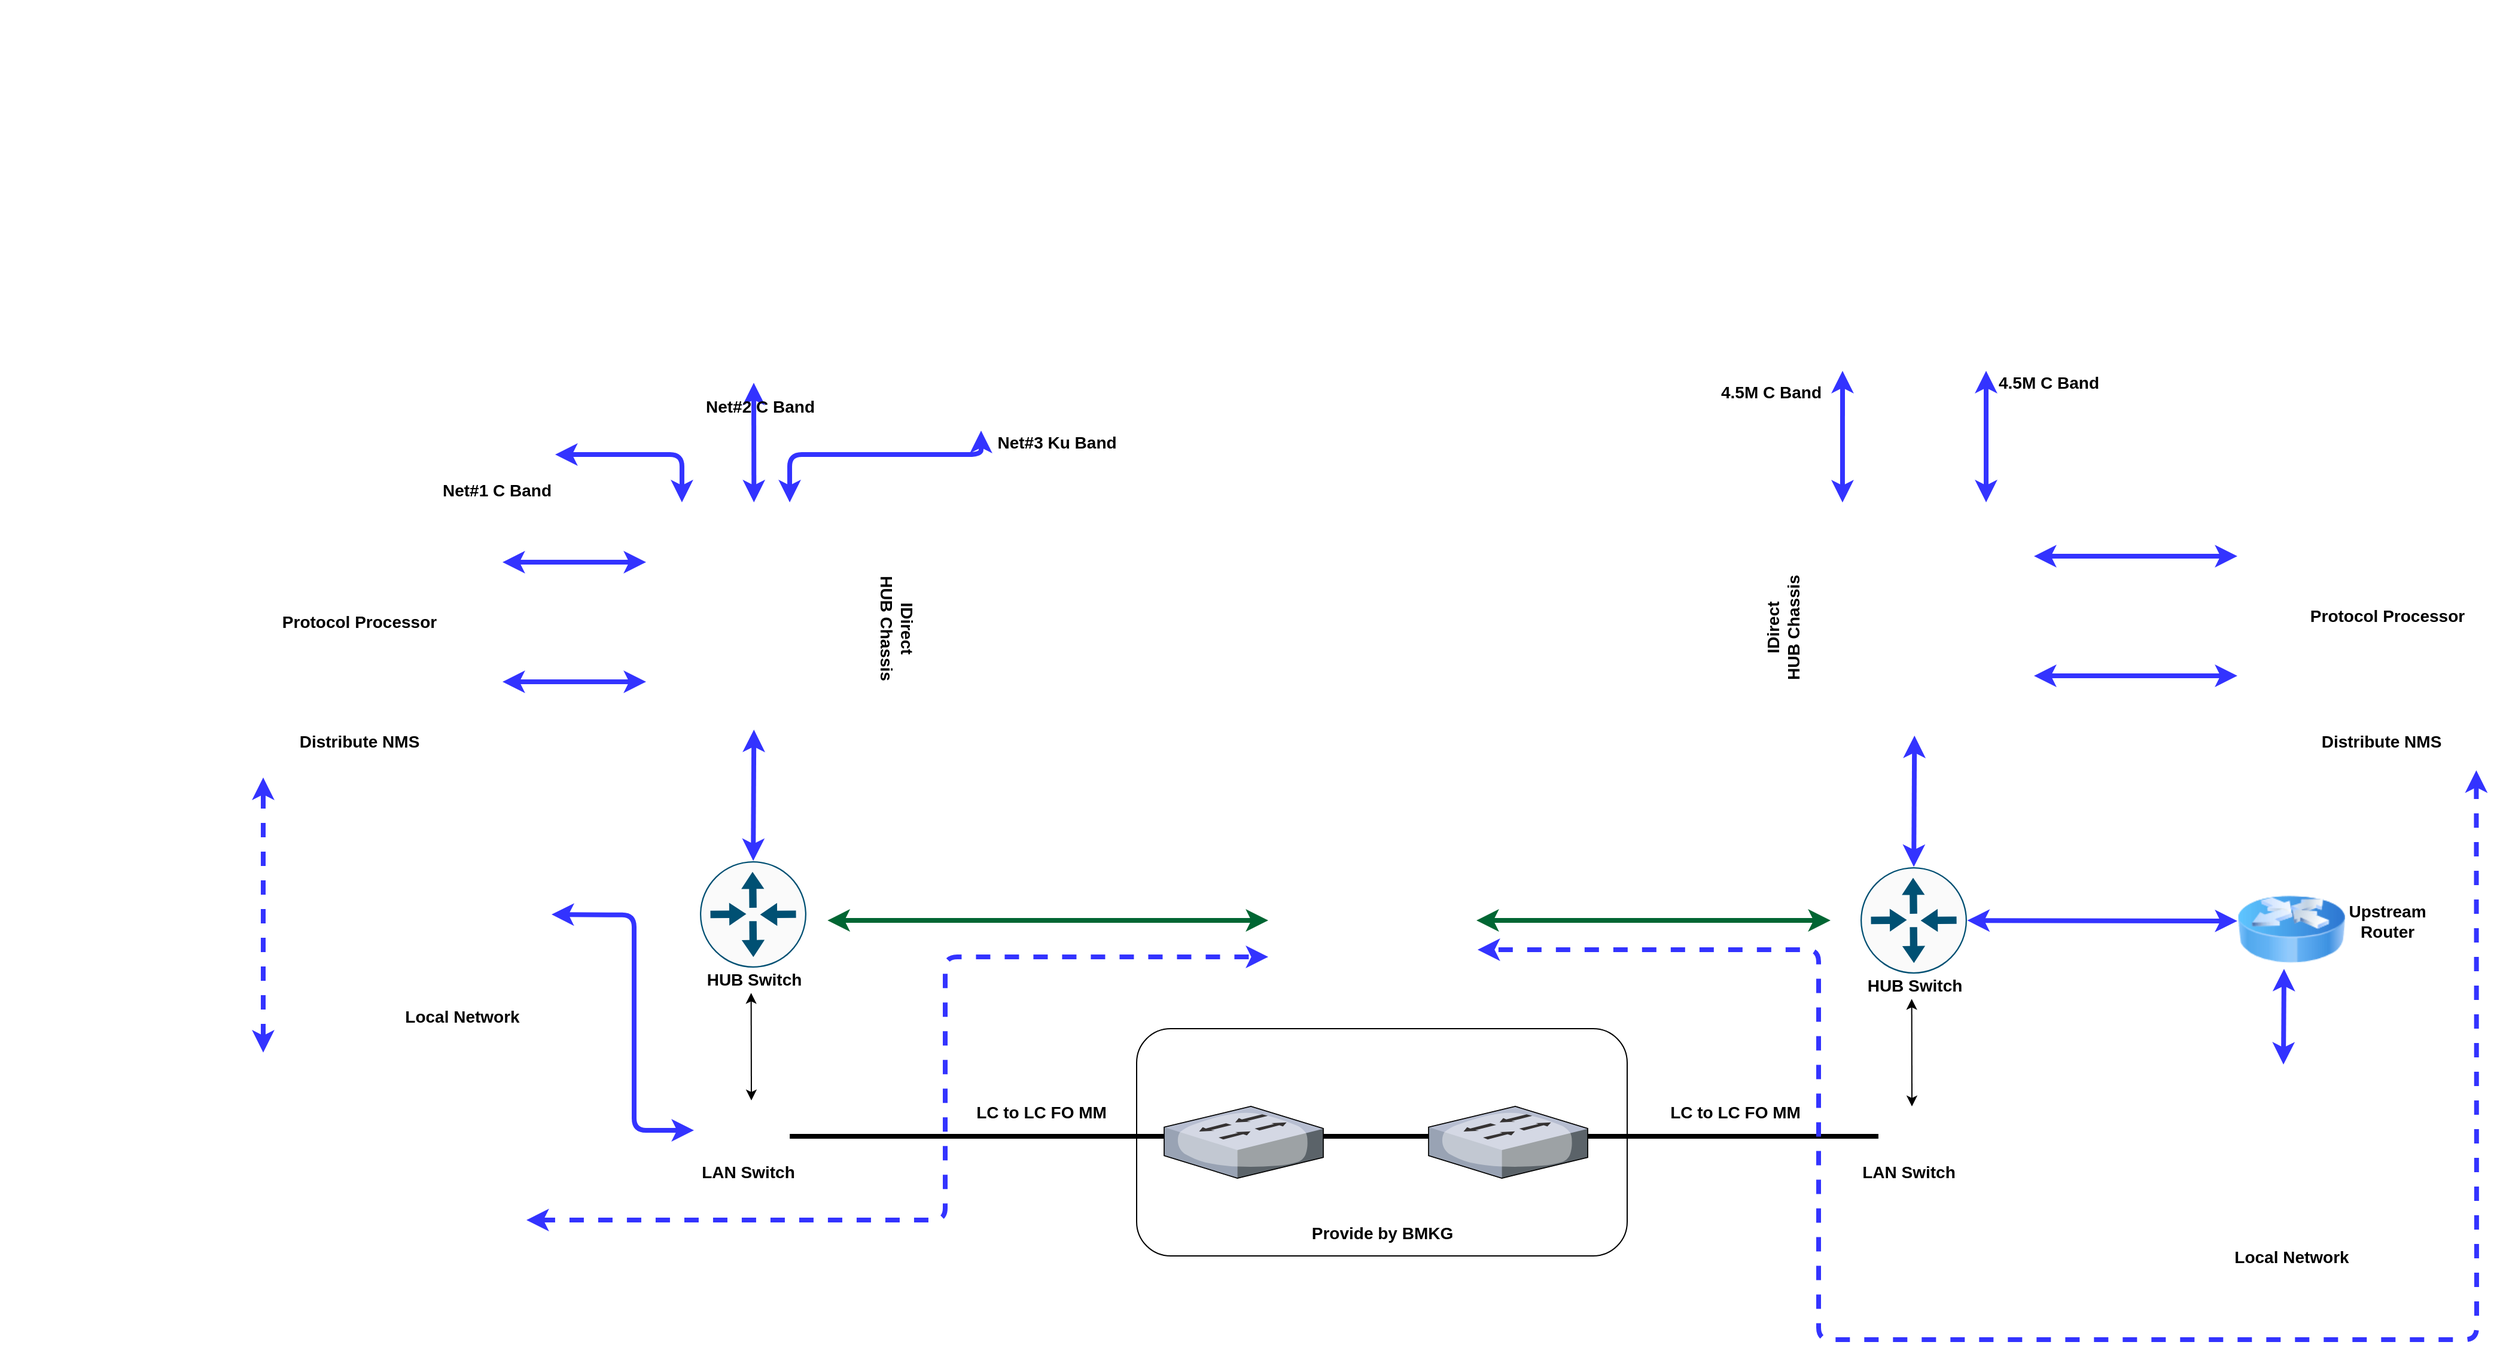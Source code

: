 <mxfile version="14.5.7" type="github">
  <diagram id="yCUWyppLQpPTohpj3Qdh" name="Page-1">
    <mxGraphModel dx="3031" dy="1100" grid="1" gridSize="10" guides="1" tooltips="1" connect="1" arrows="1" fold="1" page="1" pageScale="1" pageWidth="827" pageHeight="1169" math="0" shadow="0">
      <root>
        <mxCell id="0" />
        <mxCell id="1" parent="0" />
        <mxCell id="Th65c8opwPP33r4rbUSn-82" value="" style="shape=image;verticalLabelPosition=bottom;labelBackgroundColor=#ffffff;verticalAlign=top;aspect=fixed;imageAspect=0;image=https://www.idirect.net/wp-content/uploads/2018/11/Series-15100-270-235.jpg;" vertex="1" parent="1">
          <mxGeometry x="954.74" y="467" width="302.17" height="263" as="geometry" />
        </mxCell>
        <mxCell id="Th65c8opwPP33r4rbUSn-81" value="" style="shape=image;verticalLabelPosition=bottom;labelBackgroundColor=#ffffff;verticalAlign=top;aspect=fixed;imageAspect=0;image=https://www.idirect.net/wp-content/uploads/2018/11/Series-15100-270-235.jpg;" vertex="1" parent="1">
          <mxGeometry x="-10" y="467" width="302.17" height="263" as="geometry" />
        </mxCell>
        <mxCell id="Th65c8opwPP33r4rbUSn-1" value="" style="shape=image;html=1;verticalAlign=top;verticalLabelPosition=bottom;labelBackgroundColor=#ffffff;imageAspect=0;aspect=fixed;image=https://cdn3.iconfinder.com/data/icons/technology-1-1/512/technology-machine-electronic-device-17-128.png" vertex="1" parent="1">
          <mxGeometry x="606" y="80" width="128" height="128" as="geometry" />
        </mxCell>
        <mxCell id="Th65c8opwPP33r4rbUSn-4" value="" style="shape=image;html=1;verticalAlign=top;verticalLabelPosition=bottom;labelBackgroundColor=#ffffff;imageAspect=0;aspect=fixed;image=https://cdn2.iconfinder.com/data/icons/electronics-17/24/electronics-11-128.png" vertex="1" parent="1">
          <mxGeometry x="80" y="270" width="128" height="128" as="geometry" />
        </mxCell>
        <mxCell id="Th65c8opwPP33r4rbUSn-5" value="" style="shape=image;html=1;verticalAlign=top;verticalLabelPosition=bottom;labelBackgroundColor=#ffffff;imageAspect=0;aspect=fixed;image=https://cdn2.iconfinder.com/data/icons/electronics-17/24/electronics-11-128.png" vertex="1" parent="1">
          <mxGeometry x="270" y="340" width="100" height="100" as="geometry" />
        </mxCell>
        <mxCell id="Th65c8opwPP33r4rbUSn-6" value="" style="shape=image;html=1;verticalAlign=top;verticalLabelPosition=bottom;labelBackgroundColor=#ffffff;imageAspect=0;aspect=fixed;image=https://cdn2.iconfinder.com/data/icons/electronics-17/24/electronics-11-128.png" vertex="1" parent="1">
          <mxGeometry x="-120" y="380" width="100" height="100" as="geometry" />
        </mxCell>
        <mxCell id="Th65c8opwPP33r4rbUSn-8" value="" style="shape=image;verticalLabelPosition=bottom;labelBackgroundColor=#ffffff;verticalAlign=top;aspect=fixed;imageAspect=0;image=https://www.barnonetech.com/wp-content/uploads/2018/01/Dell-EMC-Gen14-R940-Front-600x275.png;" vertex="1" parent="1">
          <mxGeometry x="-300" y="520" width="218.49" height="100" as="geometry" />
        </mxCell>
        <mxCell id="Th65c8opwPP33r4rbUSn-9" value="" style="shape=image;verticalLabelPosition=bottom;labelBackgroundColor=#ffffff;verticalAlign=top;aspect=fixed;imageAspect=0;image=https://www.barnonetech.com/wp-content/uploads/2018/01/Dell-EMC-Gen14-R940-Front-600x275.png;" vertex="1" parent="1">
          <mxGeometry x="-300" y="620" width="218.49" height="100" as="geometry" />
        </mxCell>
        <mxCell id="Th65c8opwPP33r4rbUSn-10" value="" style="endArrow=classic;startArrow=classic;html=1;strokeColor=#3333FF;strokeWidth=4;" edge="1" parent="1">
          <mxGeometry width="50" height="50" relative="1" as="geometry">
            <mxPoint x="40" y="550" as="sourcePoint" />
            <mxPoint x="-80" y="550" as="targetPoint" />
          </mxGeometry>
        </mxCell>
        <mxCell id="Th65c8opwPP33r4rbUSn-11" value="" style="endArrow=classic;startArrow=classic;html=1;strokeColor=#3333FF;strokeWidth=4;" edge="1" parent="1">
          <mxGeometry width="50" height="50" relative="1" as="geometry">
            <mxPoint x="40" y="650" as="sourcePoint" />
            <mxPoint x="-80" y="650" as="targetPoint" />
          </mxGeometry>
        </mxCell>
        <mxCell id="Th65c8opwPP33r4rbUSn-12" value="" style="endArrow=classic;startArrow=classic;html=1;exitX=0.317;exitY=0.148;exitDx=0;exitDy=0;exitPerimeter=0;strokeColor=#3333FF;strokeWidth=4;" edge="1" parent="1">
          <mxGeometry width="50" height="50" relative="1" as="geometry">
            <mxPoint x="69.969" y="499.96" as="sourcePoint" />
            <mxPoint x="-36" y="460" as="targetPoint" />
            <Array as="points">
              <mxPoint x="70" y="460" />
            </Array>
          </mxGeometry>
        </mxCell>
        <mxCell id="Th65c8opwPP33r4rbUSn-13" value="" style="endArrow=classic;startArrow=classic;html=1;exitX=0.476;exitY=0.148;exitDx=0;exitDy=0;exitPerimeter=0;strokeColor=#3333FF;strokeWidth=4;" edge="1" parent="1">
          <mxGeometry width="50" height="50" relative="1" as="geometry">
            <mxPoint x="130.142" y="499.96" as="sourcePoint" />
            <mxPoint x="130" y="400" as="targetPoint" />
          </mxGeometry>
        </mxCell>
        <mxCell id="Th65c8opwPP33r4rbUSn-14" value="" style="endArrow=classic;startArrow=classic;html=1;exitX=0.555;exitY=0.148;exitDx=0;exitDy=0;exitPerimeter=0;entryX=0.5;entryY=1;entryDx=0;entryDy=0;strokeColor=#3333FF;strokeWidth=4;" edge="1" parent="1" target="Th65c8opwPP33r4rbUSn-5">
          <mxGeometry width="50" height="50" relative="1" as="geometry">
            <mxPoint x="160.04" y="499.96" as="sourcePoint" />
            <mxPoint x="140" y="410" as="targetPoint" />
            <Array as="points">
              <mxPoint x="160" y="460" />
              <mxPoint x="320" y="460" />
            </Array>
          </mxGeometry>
        </mxCell>
        <mxCell id="Th65c8opwPP33r4rbUSn-15" value="" style="points=[[0.5,0,0],[1,0.5,0],[0.5,1,0],[0,0.5,0],[0.145,0.145,0],[0.856,0.145,0],[0.855,0.856,0],[0.145,0.855,0]];verticalLabelPosition=bottom;html=1;verticalAlign=top;aspect=fixed;align=center;pointerEvents=1;shape=mxgraph.cisco19.rect;prIcon=router;fillColor=#FAFAFA;strokeColor=#005073;rotation=-45;" vertex="1" parent="1">
          <mxGeometry x="85" y="800" width="89" height="89" as="geometry" />
        </mxCell>
        <mxCell id="Th65c8opwPP33r4rbUSn-16" value="" style="endArrow=classic;startArrow=classic;html=1;exitX=0.856;exitY=0.145;exitDx=0;exitDy=0;exitPerimeter=0;entryX=0.476;entryY=0.852;entryDx=0;entryDy=0;entryPerimeter=0;strokeColor=#3333FF;strokeWidth=4;" edge="1" parent="1" source="Th65c8opwPP33r4rbUSn-15">
          <mxGeometry width="50" height="50" relative="1" as="geometry">
            <mxPoint x="40" y="790" as="sourcePoint" />
            <mxPoint x="130.142" y="690.04" as="targetPoint" />
          </mxGeometry>
        </mxCell>
        <mxCell id="Th65c8opwPP33r4rbUSn-18" value="" style="shape=image;verticalLabelPosition=bottom;labelBackgroundColor=#ffffff;verticalAlign=top;aspect=fixed;imageAspect=0;image=https://cdn.pixabay.com/photo/2012/04/12/10/22/router-29336__340.png;" vertex="1" parent="1">
          <mxGeometry x="80" y="990" width="111.65" height="70" as="geometry" />
        </mxCell>
        <mxCell id="Th65c8opwPP33r4rbUSn-19" value="&lt;b&gt;&lt;font style=&quot;font-size: 14px&quot;&gt;HUB Switch&lt;/font&gt;&lt;/b&gt;" style="text;html=1;align=center;verticalAlign=middle;resizable=0;points=[];autosize=1;" vertex="1" parent="1">
          <mxGeometry x="84.51" y="889" width="90" height="20" as="geometry" />
        </mxCell>
        <mxCell id="Th65c8opwPP33r4rbUSn-20" value="" style="endArrow=classic;startArrow=classic;html=1;entryX=0.481;entryY=1.058;entryDx=0;entryDy=0;entryPerimeter=0;" edge="1" parent="1" target="Th65c8opwPP33r4rbUSn-19">
          <mxGeometry width="50" height="50" relative="1" as="geometry">
            <mxPoint x="128" y="1000" as="sourcePoint" />
            <mxPoint x="90" y="990" as="targetPoint" />
          </mxGeometry>
        </mxCell>
        <mxCell id="Th65c8opwPP33r4rbUSn-23" value="" style="shape=image;html=1;verticalAlign=top;verticalLabelPosition=bottom;labelBackgroundColor=#ffffff;imageAspect=0;aspect=fixed;image=https://cdn2.iconfinder.com/data/icons/electronics-17/24/electronics-11-128.png;rotation=-90;" vertex="1" parent="1">
          <mxGeometry x="990" y="290" width="100" height="100" as="geometry" />
        </mxCell>
        <mxCell id="Th65c8opwPP33r4rbUSn-25" value="" style="shape=image;verticalLabelPosition=bottom;labelBackgroundColor=#ffffff;verticalAlign=top;aspect=fixed;imageAspect=0;image=https://www.barnonetech.com/wp-content/uploads/2018/01/Dell-EMC-Gen14-R940-Front-600x275.png;" vertex="1" parent="1">
          <mxGeometry x="1370" y="520" width="218.49" height="100" as="geometry" />
        </mxCell>
        <mxCell id="Th65c8opwPP33r4rbUSn-26" value="" style="shape=image;verticalLabelPosition=bottom;labelBackgroundColor=#ffffff;verticalAlign=top;aspect=fixed;imageAspect=0;image=https://www.barnonetech.com/wp-content/uploads/2018/01/Dell-EMC-Gen14-R940-Front-600x275.png;" vertex="1" parent="1">
          <mxGeometry x="1370" y="620" width="218.49" height="100" as="geometry" />
        </mxCell>
        <mxCell id="Th65c8opwPP33r4rbUSn-27" value="" style="endArrow=classic;startArrow=classic;html=1;entryX=0;entryY=0.25;entryDx=0;entryDy=0;strokeColor=#3333FF;strokeWidth=4;" edge="1" parent="1" target="Th65c8opwPP33r4rbUSn-25">
          <mxGeometry width="50" height="50" relative="1" as="geometry">
            <mxPoint x="1200" y="545" as="sourcePoint" />
            <mxPoint x="890" y="555" as="targetPoint" />
          </mxGeometry>
        </mxCell>
        <mxCell id="Th65c8opwPP33r4rbUSn-28" value="" style="endArrow=classic;startArrow=classic;html=1;exitX=0;exitY=0.25;exitDx=0;exitDy=0;strokeColor=#3333FF;strokeWidth=4;" edge="1" parent="1" source="Th65c8opwPP33r4rbUSn-26">
          <mxGeometry width="50" height="50" relative="1" as="geometry">
            <mxPoint x="1010" y="655" as="sourcePoint" />
            <mxPoint x="1200" y="645" as="targetPoint" />
          </mxGeometry>
        </mxCell>
        <mxCell id="Th65c8opwPP33r4rbUSn-32" value="" style="points=[[0.5,0,0],[1,0.5,0],[0.5,1,0],[0,0.5,0],[0.145,0.145,0],[0.856,0.145,0],[0.855,0.856,0],[0.145,0.855,0]];verticalLabelPosition=bottom;html=1;verticalAlign=top;aspect=fixed;align=center;pointerEvents=1;shape=mxgraph.cisco19.rect;prIcon=router;fillColor=#FAFAFA;strokeColor=#005073;rotation=-45;" vertex="1" parent="1">
          <mxGeometry x="1055" y="805" width="89" height="89" as="geometry" />
        </mxCell>
        <mxCell id="Th65c8opwPP33r4rbUSn-33" value="" style="endArrow=classic;startArrow=classic;html=1;exitX=0.856;exitY=0.145;exitDx=0;exitDy=0;exitPerimeter=0;entryX=0.476;entryY=0.852;entryDx=0;entryDy=0;entryPerimeter=0;strokeWidth=4;strokeColor=#3333FF;" edge="1" source="Th65c8opwPP33r4rbUSn-32" parent="1">
          <mxGeometry width="50" height="50" relative="1" as="geometry">
            <mxPoint x="1010" y="795" as="sourcePoint" />
            <mxPoint x="1100.142" y="695.04" as="targetPoint" />
          </mxGeometry>
        </mxCell>
        <mxCell id="Th65c8opwPP33r4rbUSn-34" value="" style="shape=image;verticalLabelPosition=bottom;labelBackgroundColor=#ffffff;verticalAlign=top;aspect=fixed;imageAspect=0;image=https://cdn.pixabay.com/photo/2012/04/12/10/22/router-29336__340.png;" vertex="1" parent="1">
          <mxGeometry x="1050" y="990" width="111.65" height="70" as="geometry" />
        </mxCell>
        <mxCell id="Th65c8opwPP33r4rbUSn-35" value="&lt;b&gt;&lt;font style=&quot;font-size: 14px&quot;&gt;HUB Switch&lt;/font&gt;&lt;/b&gt;" style="text;html=1;align=center;verticalAlign=middle;resizable=0;points=[];autosize=1;" vertex="1" parent="1">
          <mxGeometry x="1054.51" y="894" width="90" height="20" as="geometry" />
        </mxCell>
        <mxCell id="Th65c8opwPP33r4rbUSn-36" value="" style="endArrow=classic;startArrow=classic;html=1;entryX=0.481;entryY=1.058;entryDx=0;entryDy=0;entryPerimeter=0;" edge="1" target="Th65c8opwPP33r4rbUSn-35" parent="1">
          <mxGeometry width="50" height="50" relative="1" as="geometry">
            <mxPoint x="1098" y="1005" as="sourcePoint" />
            <mxPoint x="1060" y="995" as="targetPoint" />
          </mxGeometry>
        </mxCell>
        <mxCell id="Th65c8opwPP33r4rbUSn-37" value="" style="shape=image;html=1;verticalAlign=top;verticalLabelPosition=bottom;labelBackgroundColor=#ffffff;imageAspect=0;aspect=fixed;image=https://cdn2.iconfinder.com/data/icons/electronics-17/24/electronics-11-128.png;rotation=-90;" vertex="1" parent="1">
          <mxGeometry x="1110" y="290" width="100" height="100" as="geometry" />
        </mxCell>
        <mxCell id="Th65c8opwPP33r4rbUSn-38" value="" style="endArrow=classic;startArrow=classic;html=1;entryX=0;entryY=0.5;entryDx=0;entryDy=0;exitX=0.317;exitY=0.13;exitDx=0;exitDy=0;exitPerimeter=0;strokeColor=#3333FF;strokeWidth=4;" edge="1" parent="1" target="Th65c8opwPP33r4rbUSn-23">
          <mxGeometry width="50" height="50" relative="1" as="geometry">
            <mxPoint x="1039.969" y="500.1" as="sourcePoint" />
            <mxPoint x="930" y="470" as="targetPoint" />
          </mxGeometry>
        </mxCell>
        <mxCell id="Th65c8opwPP33r4rbUSn-39" value="" style="endArrow=classic;startArrow=classic;html=1;entryX=0;entryY=0.5;entryDx=0;entryDy=0;entryPerimeter=0;strokeColor=#3333FF;strokeWidth=4;" edge="1" parent="1" target="Th65c8opwPP33r4rbUSn-37">
          <mxGeometry width="50" height="50" relative="1" as="geometry">
            <mxPoint x="1160" y="500" as="sourcePoint" />
            <mxPoint x="1160" y="400" as="targetPoint" />
          </mxGeometry>
        </mxCell>
        <mxCell id="Th65c8opwPP33r4rbUSn-43" value="" style="shape=image;verticalLabelPosition=bottom;labelBackgroundColor=#ffffff;verticalAlign=top;aspect=fixed;imageAspect=0;image=https://icon-library.com/images/vpn-icon/vpn-icon-2.jpg;" vertex="1" parent="1">
          <mxGeometry x="574" y="769.5" width="160" height="160" as="geometry" />
        </mxCell>
        <mxCell id="Th65c8opwPP33r4rbUSn-44" value="" style="endArrow=classic;startArrow=classic;html=1;exitX=1;exitY=0.5;exitDx=0;exitDy=0;strokeWidth=4;strokeColor=#006633;" edge="1" parent="1">
          <mxGeometry width="50" height="50" relative="1" as="geometry">
            <mxPoint x="191.65" y="849.5" as="sourcePoint" />
            <mxPoint x="560" y="849.5" as="targetPoint" />
          </mxGeometry>
        </mxCell>
        <mxCell id="Th65c8opwPP33r4rbUSn-45" value="" style="endArrow=classic;startArrow=classic;html=1;exitX=1;exitY=0.5;exitDx=0;exitDy=0;strokeWidth=4;strokeColor=#006633;" edge="1" parent="1" source="Th65c8opwPP33r4rbUSn-43">
          <mxGeometry width="50" height="50" relative="1" as="geometry">
            <mxPoint x="620" y="594.5" as="sourcePoint" />
            <mxPoint x="1030" y="849.5" as="targetPoint" />
          </mxGeometry>
        </mxCell>
        <mxCell id="Th65c8opwPP33r4rbUSn-47" value="" style="shape=image;verticalLabelPosition=bottom;labelBackgroundColor=#ffffff;verticalAlign=top;aspect=fixed;imageAspect=0;image=https://static.thenounproject.com/png/1875758-200.png;" vertex="1" parent="1">
          <mxGeometry x="-190" y="769" width="151" height="151" as="geometry" />
        </mxCell>
        <mxCell id="Th65c8opwPP33r4rbUSn-48" value="" style="endArrow=classic;startArrow=classic;html=1;strokeWidth=4;exitX=1;exitY=0.5;exitDx=0;exitDy=0;entryX=0;entryY=0.5;entryDx=0;entryDy=0;strokeColor=#3333FF;" edge="1" parent="1" source="Th65c8opwPP33r4rbUSn-47" target="Th65c8opwPP33r4rbUSn-18">
          <mxGeometry width="50" height="50" relative="1" as="geometry">
            <mxPoint x="620" y="1020" as="sourcePoint" />
            <mxPoint x="670" y="970" as="targetPoint" />
            <Array as="points">
              <mxPoint x="30" y="845" />
              <mxPoint x="30" y="1025" />
            </Array>
          </mxGeometry>
        </mxCell>
        <mxCell id="Th65c8opwPP33r4rbUSn-49" value="" style="shape=image;verticalLabelPosition=bottom;labelBackgroundColor=#ffffff;verticalAlign=top;aspect=fixed;imageAspect=0;image=https://static.thenounproject.com/png/1875758-200.png;" vertex="1" parent="1">
          <mxGeometry x="1333" y="970" width="151" height="151" as="geometry" />
        </mxCell>
        <mxCell id="Th65c8opwPP33r4rbUSn-50" value="" style="image;html=1;image=img/lib/clip_art/networking/Router_Icon_128x128.png" vertex="1" parent="1">
          <mxGeometry x="1370" y="809" width="90" height="96" as="geometry" />
        </mxCell>
        <mxCell id="Th65c8opwPP33r4rbUSn-51" value="&lt;b&gt;&lt;font style=&quot;font-size: 14px&quot;&gt;LAN Switch&lt;/font&gt;&lt;/b&gt;" style="text;html=1;align=center;verticalAlign=middle;resizable=0;points=[];autosize=1;" vertex="1" parent="1">
          <mxGeometry x="80.0" y="1050" width="90" height="20" as="geometry" />
        </mxCell>
        <mxCell id="Th65c8opwPP33r4rbUSn-52" value="&lt;b&gt;&lt;font style=&quot;font-size: 14px&quot;&gt;LAN Switch&lt;/font&gt;&lt;/b&gt;" style="text;html=1;align=center;verticalAlign=middle;resizable=0;points=[];autosize=1;" vertex="1" parent="1">
          <mxGeometry x="1050" y="1050" width="90" height="20" as="geometry" />
        </mxCell>
        <mxCell id="Th65c8opwPP33r4rbUSn-53" value="&lt;b&gt;&lt;font style=&quot;font-size: 14px&quot;&gt;Upstream &lt;br&gt;Router&lt;/font&gt;&lt;/b&gt;" style="text;html=1;align=center;verticalAlign=middle;resizable=0;points=[];autosize=1;" vertex="1" parent="1">
          <mxGeometry x="1455" y="834.5" width="80" height="30" as="geometry" />
        </mxCell>
        <mxCell id="Th65c8opwPP33r4rbUSn-55" value="" style="endArrow=classic;startArrow=classic;html=1;strokeWidth=4;exitX=0.855;exitY=0.856;exitDx=0;exitDy=0;exitPerimeter=0;strokeColor=#3333FF;" edge="1" parent="1" source="Th65c8opwPP33r4rbUSn-32">
          <mxGeometry width="50" height="50" relative="1" as="geometry">
            <mxPoint x="690" y="810" as="sourcePoint" />
            <mxPoint x="1370" y="850" as="targetPoint" />
          </mxGeometry>
        </mxCell>
        <mxCell id="Th65c8opwPP33r4rbUSn-56" value="" style="endArrow=classic;startArrow=classic;html=1;strokeWidth=4;exitX=0.5;exitY=0;exitDx=0;exitDy=0;strokeColor=#3333FF;" edge="1" parent="1" source="Th65c8opwPP33r4rbUSn-49">
          <mxGeometry width="50" height="50" relative="1" as="geometry">
            <mxPoint x="690" y="810" as="sourcePoint" />
            <mxPoint x="1409" y="890" as="targetPoint" />
          </mxGeometry>
        </mxCell>
        <mxCell id="Th65c8opwPP33r4rbUSn-57" value="&lt;b&gt;&lt;font style=&quot;font-size: 14px&quot;&gt;Local Network&lt;/font&gt;&lt;/b&gt;" style="text;html=1;align=center;verticalAlign=middle;resizable=0;points=[];autosize=1;" vertex="1" parent="1">
          <mxGeometry x="-169.5" y="920" width="110" height="20" as="geometry" />
        </mxCell>
        <mxCell id="Th65c8opwPP33r4rbUSn-58" value="&lt;b&gt;&lt;font style=&quot;font-size: 14px&quot;&gt;Local Network&lt;/font&gt;&lt;/b&gt;" style="text;html=1;align=center;verticalAlign=middle;resizable=0;points=[];autosize=1;" vertex="1" parent="1">
          <mxGeometry x="1360" y="1121" width="110" height="20" as="geometry" />
        </mxCell>
        <mxCell id="Th65c8opwPP33r4rbUSn-59" value="" style="endArrow=none;html=1;strokeWidth=4;exitX=0.717;exitY=0.571;exitDx=0;exitDy=0;exitPerimeter=0;entryX=0.179;entryY=0.571;entryDx=0;entryDy=0;entryPerimeter=0;" edge="1" parent="1" source="Th65c8opwPP33r4rbUSn-18" target="Th65c8opwPP33r4rbUSn-34">
          <mxGeometry width="50" height="50" relative="1" as="geometry">
            <mxPoint x="520" y="800" as="sourcePoint" />
            <mxPoint x="570" y="750" as="targetPoint" />
          </mxGeometry>
        </mxCell>
        <mxCell id="Th65c8opwPP33r4rbUSn-60" value="" style="rounded=1;whiteSpace=wrap;html=1;fillColor=none;" vertex="1" parent="1">
          <mxGeometry x="450" y="940" width="410" height="190" as="geometry" />
        </mxCell>
        <mxCell id="Th65c8opwPP33r4rbUSn-61" value="" style="verticalLabelPosition=bottom;aspect=fixed;html=1;verticalAlign=top;strokeColor=none;align=center;outlineConnect=0;shape=mxgraph.citrix.switch;fillColor=none;" vertex="1" parent="1">
          <mxGeometry x="472.99" y="1005" width="133.01" height="60" as="geometry" />
        </mxCell>
        <mxCell id="Th65c8opwPP33r4rbUSn-62" value="" style="verticalLabelPosition=bottom;aspect=fixed;html=1;verticalAlign=top;strokeColor=none;align=center;outlineConnect=0;shape=mxgraph.citrix.switch;fillColor=none;" vertex="1" parent="1">
          <mxGeometry x="694" y="1005" width="133.01" height="60" as="geometry" />
        </mxCell>
        <mxCell id="Th65c8opwPP33r4rbUSn-63" value="&lt;b&gt;&lt;font style=&quot;font-size: 14px&quot;&gt;Provide by BMKG&lt;/font&gt;&lt;/b&gt;" style="text;html=1;align=center;verticalAlign=middle;resizable=0;points=[];autosize=1;" vertex="1" parent="1">
          <mxGeometry x="590" y="1101" width="130" height="20" as="geometry" />
        </mxCell>
        <mxCell id="Th65c8opwPP33r4rbUSn-64" value="&lt;b&gt;&lt;font style=&quot;font-size: 14px&quot;&gt;LC to LC FO MM&lt;/font&gt;&lt;/b&gt;" style="text;html=1;align=center;verticalAlign=middle;resizable=0;points=[];autosize=1;" vertex="1" parent="1">
          <mxGeometry x="310" y="1000" width="120" height="20" as="geometry" />
        </mxCell>
        <mxCell id="Th65c8opwPP33r4rbUSn-65" value="&lt;b&gt;&lt;font style=&quot;font-size: 14px&quot;&gt;LC to LC FO MM&lt;/font&gt;&lt;/b&gt;" style="text;html=1;align=center;verticalAlign=middle;resizable=0;points=[];autosize=1;" vertex="1" parent="1">
          <mxGeometry x="890" y="1000" width="120" height="20" as="geometry" />
        </mxCell>
        <mxCell id="Th65c8opwPP33r4rbUSn-66" value="" style="shape=image;verticalLabelPosition=bottom;labelBackgroundColor=#ffffff;verticalAlign=top;aspect=fixed;imageAspect=0;image=https://www.barantum.com/blog/wp-content/uploads/2019/04/Monitoring-Sales.png;" vertex="1" parent="1">
          <mxGeometry x="-500" y="970" width="490" height="183.75" as="geometry" />
        </mxCell>
        <mxCell id="Th65c8opwPP33r4rbUSn-67" value="" style="endArrow=classic;startArrow=classic;html=1;strokeWidth=4;dashed=1;strokeColor=#3333FF;" edge="1" parent="1">
          <mxGeometry width="50" height="50" relative="1" as="geometry">
            <mxPoint x="-280" y="960" as="sourcePoint" />
            <mxPoint x="-280" y="730" as="targetPoint" />
          </mxGeometry>
        </mxCell>
        <mxCell id="Th65c8opwPP33r4rbUSn-68" value="" style="endArrow=classic;startArrow=classic;html=1;strokeWidth=4;dashed=1;strokeColor=#3333FF;" edge="1" parent="1">
          <mxGeometry width="50" height="50" relative="1" as="geometry">
            <mxPoint x="-60" y="1100" as="sourcePoint" />
            <mxPoint x="560" y="880" as="targetPoint" />
            <Array as="points">
              <mxPoint x="290" y="1100" />
              <mxPoint x="290" y="880" />
            </Array>
          </mxGeometry>
        </mxCell>
        <mxCell id="Th65c8opwPP33r4rbUSn-69" value="" style="endArrow=classic;startArrow=classic;html=1;dashed=1;strokeWidth=4;entryX=1.006;entryY=0.653;entryDx=0;entryDy=0;entryPerimeter=0;exitX=0.914;exitY=1.04;exitDx=0;exitDy=0;exitPerimeter=0;strokeColor=#3333FF;" edge="1" parent="1" source="Th65c8opwPP33r4rbUSn-26" target="Th65c8opwPP33r4rbUSn-43">
          <mxGeometry width="50" height="50" relative="1" as="geometry">
            <mxPoint x="1570" y="760" as="sourcePoint" />
            <mxPoint x="650" y="980" as="targetPoint" />
            <Array as="points">
              <mxPoint x="1570" y="1200" />
              <mxPoint x="1020" y="1200" />
              <mxPoint x="1020" y="874" />
            </Array>
          </mxGeometry>
        </mxCell>
        <mxCell id="Th65c8opwPP33r4rbUSn-70" value="&lt;b&gt;&lt;font style=&quot;font-size: 14px&quot;&gt;Distribute NMS&lt;/font&gt;&lt;/b&gt;" style="text;html=1;align=center;verticalAlign=middle;resizable=0;points=[];autosize=1;" vertex="1" parent="1">
          <mxGeometry x="-260" y="690" width="120" height="20" as="geometry" />
        </mxCell>
        <mxCell id="Th65c8opwPP33r4rbUSn-71" value="&lt;b&gt;&lt;font style=&quot;font-size: 14px&quot;&gt;Distribute NMS&lt;/font&gt;&lt;/b&gt;" style="text;html=1;align=center;verticalAlign=middle;resizable=0;points=[];autosize=1;" vertex="1" parent="1">
          <mxGeometry x="1430" y="690" width="120" height="20" as="geometry" />
        </mxCell>
        <mxCell id="Th65c8opwPP33r4rbUSn-72" value="&lt;b&gt;&lt;font style=&quot;font-size: 14px&quot;&gt;Protocol Processor&lt;/font&gt;&lt;/b&gt;" style="text;html=1;align=center;verticalAlign=middle;resizable=0;points=[];autosize=1;" vertex="1" parent="1">
          <mxGeometry x="-270" y="590" width="140" height="20" as="geometry" />
        </mxCell>
        <mxCell id="Th65c8opwPP33r4rbUSn-73" value="&lt;b&gt;&lt;font style=&quot;font-size: 14px&quot;&gt;Protocol Processor&lt;/font&gt;&lt;/b&gt;" style="text;html=1;align=center;verticalAlign=middle;resizable=0;points=[];autosize=1;" vertex="1" parent="1">
          <mxGeometry x="1425" y="585" width="140" height="20" as="geometry" />
        </mxCell>
        <mxCell id="Th65c8opwPP33r4rbUSn-74" value="&lt;b&gt;&lt;font style=&quot;font-size: 14px&quot;&gt;IDirect&lt;br&gt;HUB Chassis&lt;br&gt;&lt;/font&gt;&lt;/b&gt;" style="text;html=1;align=center;verticalAlign=middle;resizable=0;points=[];autosize=1;rotation=90;" vertex="1" parent="1">
          <mxGeometry x="200" y="590" width="100" height="30" as="geometry" />
        </mxCell>
        <mxCell id="Th65c8opwPP33r4rbUSn-75" value="&lt;b&gt;&lt;font style=&quot;font-size: 14px&quot;&gt;IDirect&lt;br&gt;HUB Chassis&lt;br&gt;&lt;/font&gt;&lt;/b&gt;" style="text;html=1;align=center;verticalAlign=middle;resizable=0;points=[];autosize=1;rotation=-90;" vertex="1" parent="1">
          <mxGeometry x="940" y="590" width="100" height="30" as="geometry" />
        </mxCell>
        <mxCell id="Th65c8opwPP33r4rbUSn-76" value="&lt;b&gt;&lt;font style=&quot;font-size: 14px&quot;&gt;Net#1 C Band&lt;br&gt;&lt;/font&gt;&lt;/b&gt;" style="text;html=1;align=center;verticalAlign=middle;resizable=0;points=[];autosize=1;rotation=0;" vertex="1" parent="1">
          <mxGeometry x="-140" y="480" width="110" height="20" as="geometry" />
        </mxCell>
        <mxCell id="Th65c8opwPP33r4rbUSn-77" value="&lt;b&gt;&lt;font style=&quot;font-size: 14px&quot;&gt;Net#2 C Band&lt;br&gt;&lt;/font&gt;&lt;/b&gt;" style="text;html=1;align=center;verticalAlign=middle;resizable=0;points=[];autosize=1;rotation=0;" vertex="1" parent="1">
          <mxGeometry x="80" y="410" width="110" height="20" as="geometry" />
        </mxCell>
        <mxCell id="Th65c8opwPP33r4rbUSn-78" value="&lt;b&gt;&lt;font style=&quot;font-size: 14px&quot;&gt;Net#3 Ku Band&lt;br&gt;&lt;/font&gt;&lt;/b&gt;" style="text;html=1;align=center;verticalAlign=middle;resizable=0;points=[];autosize=1;rotation=0;" vertex="1" parent="1">
          <mxGeometry x="323.45" y="440" width="120" height="20" as="geometry" />
        </mxCell>
        <mxCell id="Th65c8opwPP33r4rbUSn-79" value="&lt;b&gt;&lt;font style=&quot;font-size: 14px&quot;&gt;4.5M C Band&lt;br&gt;&lt;/font&gt;&lt;/b&gt;" style="text;html=1;align=center;verticalAlign=middle;resizable=0;points=[];autosize=1;rotation=0;" vertex="1" parent="1">
          <mxGeometry x="930" y="398" width="100" height="20" as="geometry" />
        </mxCell>
        <mxCell id="Th65c8opwPP33r4rbUSn-80" value="&lt;b&gt;&lt;font style=&quot;font-size: 14px&quot;&gt;4.5M C Band&lt;br&gt;&lt;/font&gt;&lt;/b&gt;" style="text;html=1;align=center;verticalAlign=middle;resizable=0;points=[];autosize=1;rotation=0;" vertex="1" parent="1">
          <mxGeometry x="1161.65" y="390" width="100" height="20" as="geometry" />
        </mxCell>
      </root>
    </mxGraphModel>
  </diagram>
</mxfile>
